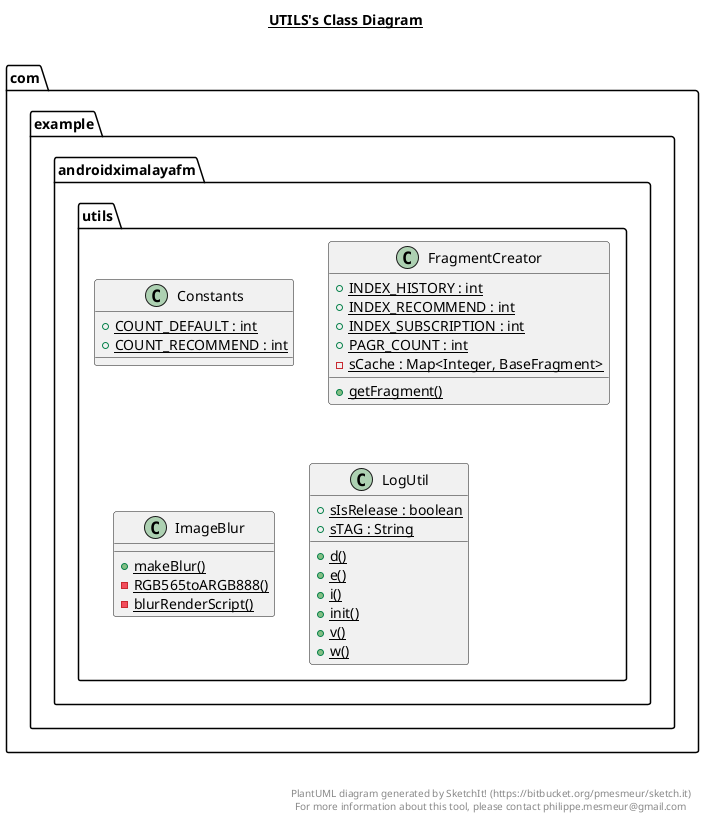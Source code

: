 @startuml

title __UTILS's Class Diagram__\n

  namespace com.example.androidximalayafm {
    namespace utils {
      class com.example.androidximalayafm.utils.Constants {
          {static} + COUNT_DEFAULT : int
          {static} + COUNT_RECOMMEND : int
      }
    }
  }
  

  namespace com.example.androidximalayafm {
    namespace utils {
      class com.example.androidximalayafm.utils.FragmentCreator {
          {static} + INDEX_HISTORY : int
          {static} + INDEX_RECOMMEND : int
          {static} + INDEX_SUBSCRIPTION : int
          {static} + PAGR_COUNT : int
          {static} - sCache : Map<Integer, BaseFragment>
          {static} + getFragment()
      }
    }
  }
  

  namespace com.example.androidximalayafm {
    namespace utils {
      class com.example.androidximalayafm.utils.ImageBlur {
          {static} + makeBlur()
          {static} - RGB565toARGB888()
          {static} - blurRenderScript()
      }
    }
  }
  

  namespace com.example.androidximalayafm {
    namespace utils {
      class com.example.androidximalayafm.utils.LogUtil {
          {static} + sIsRelease : boolean
          {static} + sTAG : String
          {static} + d()
          {static} + e()
          {static} + i()
          {static} + init()
          {static} + v()
          {static} + w()
      }
    }
  }
  



right footer


PlantUML diagram generated by SketchIt! (https://bitbucket.org/pmesmeur/sketch.it)
For more information about this tool, please contact philippe.mesmeur@gmail.com
endfooter

@enduml
